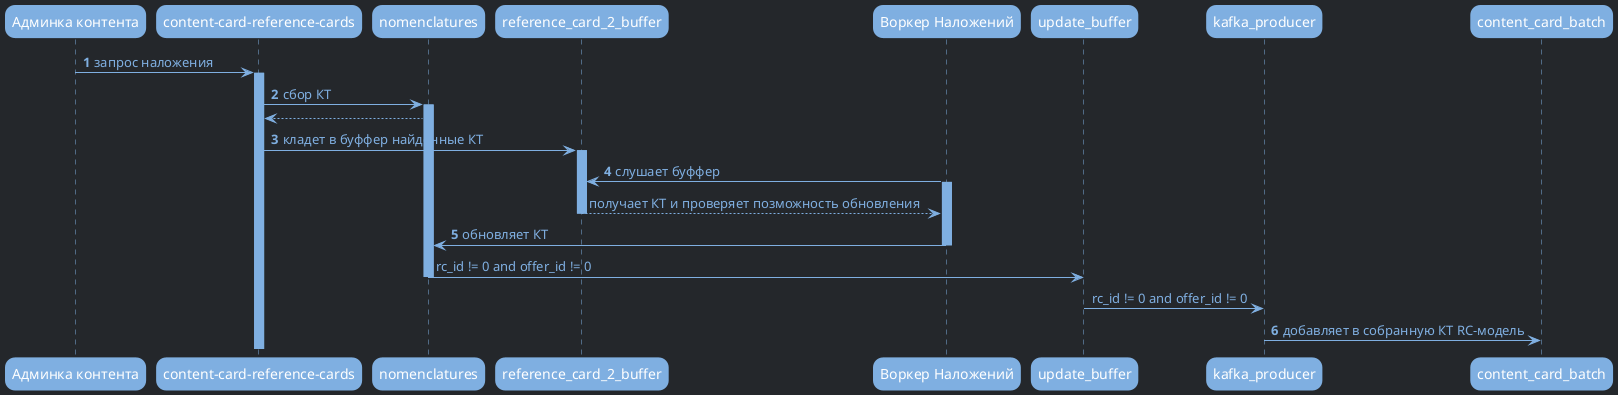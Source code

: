 @startuml
skinparam DefaultFontColor #7fafe1
skinparam BackgroundColor #24272b
skinparam roundcorner 20

skinparam sequence {
    ArrowColor #7fafe1
    LifeLineBorderColor #7fafe1 
    LifeLineBackgroundColor #7fafe1
    ParticipantBorderColor #7fafe1 
    ParticipantBackgroundColor #7fafe1 
    ParticipantFontColor white

    ActorBorderColor #7fafe1 
    ActorBackgroundColor #7fafe1
}
autonumber
participant "Админка контента" as admin
participant "content-card-reference-cards" as ccrc
participant nomenclatures as db
participant "reference_card_2_buffer" as kafka
participant "Воркер Наложений" as worker

admin -> ccrc: запрос наложения
activate ccrc
ccrc -> db: сбор КТ
activate db
autonumber stop
db --> ccrc
autonumber resume




ccrc -> kafka: кладет в буффер найденные КТ

activate kafka
worker -> kafka: слушает буффер
activate worker
autonumber stop
kafka --> worker: получает КТ и проверяет позможность обновления
deactivate kafka
autonumber stop
autonumber resume
worker -> db: обновляет КТ
autonumber stop
deactivate worker
db -> update_buffer: rc_id != 0 and offer_id != 0
deactivate db
update_buffer -> kafka_producer: rc_id != 0 and offer_id != 0
autonumber resume
kafka_producer -> content_card_batch: добавляет в собранную КТ RC-модель


@enduml